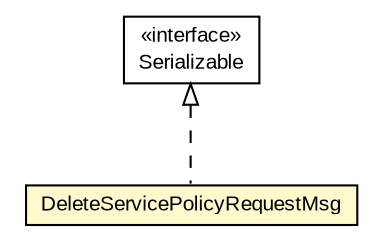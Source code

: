 #!/usr/local/bin/dot
#
# Class diagram 
# Generated by UMLGraph version R5_6-24-gf6e263 (http://www.umlgraph.org/)
#

digraph G {
	edge [fontname="arial",fontsize=10,labelfontname="arial",labelfontsize=10];
	node [fontname="arial",fontsize=10,shape=plaintext];
	nodesep=0.25;
	ranksep=0.5;
	// org.miloss.fgsms.services.interfaces.policyconfiguration.DeleteServicePolicyRequestMsg
	c317078 [label=<<table title="org.miloss.fgsms.services.interfaces.policyconfiguration.DeleteServicePolicyRequestMsg" border="0" cellborder="1" cellspacing="0" cellpadding="2" port="p" bgcolor="lemonChiffon" href="./DeleteServicePolicyRequestMsg.html">
		<tr><td><table border="0" cellspacing="0" cellpadding="1">
<tr><td align="center" balign="center"> DeleteServicePolicyRequestMsg </td></tr>
		</table></td></tr>
		</table>>, URL="./DeleteServicePolicyRequestMsg.html", fontname="arial", fontcolor="black", fontsize=10.0];
	//org.miloss.fgsms.services.interfaces.policyconfiguration.DeleteServicePolicyRequestMsg implements java.io.Serializable
	c317651:p -> c317078:p [dir=back,arrowtail=empty,style=dashed];
	// java.io.Serializable
	c317651 [label=<<table title="java.io.Serializable" border="0" cellborder="1" cellspacing="0" cellpadding="2" port="p" href="http://java.sun.com/j2se/1.4.2/docs/api/java/io/Serializable.html">
		<tr><td><table border="0" cellspacing="0" cellpadding="1">
<tr><td align="center" balign="center"> &#171;interface&#187; </td></tr>
<tr><td align="center" balign="center"> Serializable </td></tr>
		</table></td></tr>
		</table>>, URL="http://java.sun.com/j2se/1.4.2/docs/api/java/io/Serializable.html", fontname="arial", fontcolor="black", fontsize=10.0];
}

